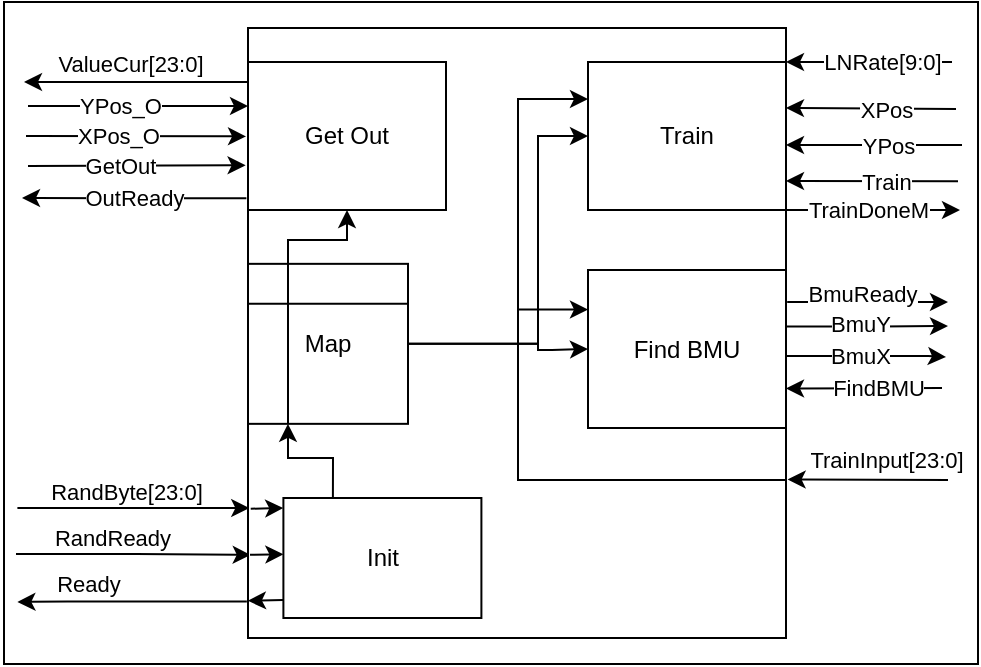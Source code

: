 <mxfile version="14.1.8" type="device"><diagram id="httVquVvYtIUEY6AUzRY" name="Sayfa -1"><mxGraphModel dx="865" dy="506" grid="0" gridSize="10" guides="1" tooltips="1" connect="1" arrows="1" fold="1" page="1" pageScale="1" pageWidth="827" pageHeight="1169" math="0" shadow="0"><root><mxCell id="0"/><mxCell id="1" parent="0"/><mxCell id="joE27stAdQ4RXgMGmo8S-61" value="" style="rounded=0;whiteSpace=wrap;html=1;" vertex="1" parent="1"><mxGeometry x="175" y="252" width="487" height="331" as="geometry"/></mxCell><mxCell id="joE27stAdQ4RXgMGmo8S-1" style="edgeStyle=orthogonalEdgeStyle;rounded=0;orthogonalLoop=1;jettySize=auto;html=1;entryX=-0.001;entryY=0.16;entryDx=0;entryDy=0;entryPerimeter=0;" edge="1" parent="1"><mxGeometry relative="1" as="geometry"><Array as="points"><mxPoint x="182" y="505.08"/><mxPoint x="182" y="505.08"/></Array><mxPoint x="181.7" y="505" as="sourcePoint"/><mxPoint x="297.637" y="505.034" as="targetPoint"/></mxGeometry></mxCell><mxCell id="joE27stAdQ4RXgMGmo8S-2" value="RandByte[23:0]" style="edgeLabel;html=1;align=center;verticalAlign=middle;resizable=0;points=[];" vertex="1" connectable="0" parent="joE27stAdQ4RXgMGmo8S-1"><mxGeometry x="-0.306" y="-2" relative="1" as="geometry"><mxPoint x="13.72" y="-10.01" as="offset"/></mxGeometry></mxCell><mxCell id="joE27stAdQ4RXgMGmo8S-3" style="edgeStyle=orthogonalEdgeStyle;rounded=0;orthogonalLoop=1;jettySize=auto;html=1;entryX=0.001;entryY=0.268;entryDx=0;entryDy=0;entryPerimeter=0;" edge="1" parent="1"><mxGeometry relative="1" as="geometry"><Array as="points"><mxPoint x="241" y="527.99"/></Array><mxPoint x="181" y="527.99" as="sourcePoint"/><mxPoint x="298.363" y="528.464" as="targetPoint"/></mxGeometry></mxCell><mxCell id="joE27stAdQ4RXgMGmo8S-4" value="RandReady" style="edgeLabel;html=1;align=center;verticalAlign=middle;resizable=0;points=[];" vertex="1" connectable="0" parent="joE27stAdQ4RXgMGmo8S-3"><mxGeometry x="-0.661" y="-1" relative="1" as="geometry"><mxPoint x="27.7" y="-9.0" as="offset"/></mxGeometry></mxCell><mxCell id="joE27stAdQ4RXgMGmo8S-5" style="edgeStyle=orthogonalEdgeStyle;rounded=0;orthogonalLoop=1;jettySize=auto;html=1;exitX=0;exitY=0.135;exitDx=0;exitDy=0;exitPerimeter=0;" edge="1" parent="1" source="joE27stAdQ4RXgMGmo8S-44"><mxGeometry relative="1" as="geometry"><mxPoint x="154.988" y="282.0" as="sourcePoint"/><mxPoint x="185" y="292" as="targetPoint"/></mxGeometry></mxCell><mxCell id="joE27stAdQ4RXgMGmo8S-6" value="ValueCur[23:0]" style="edgeLabel;html=1;align=center;verticalAlign=middle;resizable=0;points=[];" vertex="1" connectable="0" parent="joE27stAdQ4RXgMGmo8S-5"><mxGeometry x="0.209" y="1" relative="1" as="geometry"><mxPoint x="8.24" y="-11" as="offset"/></mxGeometry></mxCell><mxCell id="joE27stAdQ4RXgMGmo8S-7" style="edgeStyle=orthogonalEdgeStyle;rounded=0;orthogonalLoop=1;jettySize=auto;html=1;exitX=1;exitY=0.5;exitDx=0;exitDy=0;" edge="1" parent="1"><mxGeometry relative="1" as="geometry"><mxPoint x="566" y="429.0" as="sourcePoint"/><mxPoint x="646" y="429.5" as="targetPoint"/><Array as="points"><mxPoint x="637" y="428.5"/></Array></mxGeometry></mxCell><mxCell id="joE27stAdQ4RXgMGmo8S-8" value="BmuX" style="edgeLabel;html=1;align=center;verticalAlign=middle;resizable=0;points=[];rotation=0;" vertex="1" connectable="0" parent="joE27stAdQ4RXgMGmo8S-7"><mxGeometry x="-0.174" y="2" relative="1" as="geometry"><mxPoint x="3.94" y="2.0" as="offset"/></mxGeometry></mxCell><mxCell id="joE27stAdQ4RXgMGmo8S-9" style="edgeStyle=orthogonalEdgeStyle;rounded=0;orthogonalLoop=1;jettySize=auto;html=1;exitX=-0.003;exitY=0.264;exitDx=0;exitDy=0;exitPerimeter=0;" edge="1" parent="1"><mxGeometry relative="1" as="geometry"><mxPoint x="296.193" y="350.122" as="sourcePoint"/><mxPoint x="184" y="350" as="targetPoint"/><Array as="points"><mxPoint x="232" y="350"/><mxPoint x="232" y="350"/></Array></mxGeometry></mxCell><mxCell id="joE27stAdQ4RXgMGmo8S-10" value="OutReady" style="edgeLabel;html=1;align=center;verticalAlign=middle;resizable=0;points=[];rotation=0;" vertex="1" connectable="0" parent="joE27stAdQ4RXgMGmo8S-9"><mxGeometry x="0.184" y="-1" relative="1" as="geometry"><mxPoint x="10.21" y="0.98" as="offset"/></mxGeometry></mxCell><mxCell id="joE27stAdQ4RXgMGmo8S-11" value="" style="rounded=0;whiteSpace=wrap;html=1;" vertex="1" parent="1"><mxGeometry x="297" y="265" width="269" height="305" as="geometry"/></mxCell><mxCell id="joE27stAdQ4RXgMGmo8S-12" style="edgeStyle=orthogonalEdgeStyle;rounded=0;orthogonalLoop=1;jettySize=auto;html=1;exitX=0.998;exitY=0.357;exitDx=0;exitDy=0;exitPerimeter=0;" edge="1" parent="1" source="joE27stAdQ4RXgMGmo8S-42"><mxGeometry relative="1" as="geometry"><mxPoint x="651.95" y="475.42" as="sourcePoint"/><mxPoint x="647" y="414" as="targetPoint"/><Array as="points"><mxPoint x="614" y="414"/><mxPoint x="635" y="414"/></Array></mxGeometry></mxCell><mxCell id="joE27stAdQ4RXgMGmo8S-13" value="BmuY" style="edgeLabel;html=1;align=center;verticalAlign=middle;resizable=0;points=[];rotation=0;" vertex="1" connectable="0" parent="joE27stAdQ4RXgMGmo8S-12"><mxGeometry x="-0.174" y="2" relative="1" as="geometry"><mxPoint x="2.99" y="0.7" as="offset"/></mxGeometry></mxCell><mxCell id="joE27stAdQ4RXgMGmo8S-14" style="edgeStyle=orthogonalEdgeStyle;rounded=0;orthogonalLoop=1;jettySize=auto;html=1;exitX=-0.001;exitY=0.946;exitDx=0;exitDy=0;exitPerimeter=0;" edge="1" parent="1"><mxGeometry relative="1" as="geometry"><mxPoint x="296.431" y="551.74" as="sourcePoint"/><mxPoint x="181.7" y="552" as="targetPoint"/><Array as="points"><mxPoint x="206.7" y="552"/></Array></mxGeometry></mxCell><mxCell id="joE27stAdQ4RXgMGmo8S-15" value="Ready" style="edgeLabel;html=1;align=center;verticalAlign=middle;resizable=0;points=[];rotation=0;" vertex="1" connectable="0" parent="joE27stAdQ4RXgMGmo8S-14"><mxGeometry x="0.184" y="-1" relative="1" as="geometry"><mxPoint x="-11.86" y="-7.71" as="offset"/></mxGeometry></mxCell><mxCell id="joE27stAdQ4RXgMGmo8S-16" style="edgeStyle=orthogonalEdgeStyle;rounded=0;orthogonalLoop=1;jettySize=auto;html=1;exitX=1;exitY=1;exitDx=0;exitDy=0;" edge="1" parent="1" source="joE27stAdQ4RXgMGmo8S-43"><mxGeometry relative="1" as="geometry"><mxPoint x="672.9" y="421.16" as="sourcePoint"/><mxPoint x="653" y="356" as="targetPoint"/><Array as="points"><mxPoint x="635" y="356"/><mxPoint x="635" y="356"/></Array></mxGeometry></mxCell><mxCell id="joE27stAdQ4RXgMGmo8S-17" value="TrainDoneM" style="edgeLabel;html=1;align=center;verticalAlign=middle;resizable=0;points=[];rotation=0;" vertex="1" connectable="0" parent="joE27stAdQ4RXgMGmo8S-16"><mxGeometry x="0.184" y="-1" relative="1" as="geometry"><mxPoint x="-10.41" y="-1.03" as="offset"/></mxGeometry></mxCell><mxCell id="joE27stAdQ4RXgMGmo8S-18" style="edgeStyle=orthogonalEdgeStyle;rounded=0;orthogonalLoop=1;jettySize=auto;html=1;exitX=1.006;exitY=0.203;exitDx=0;exitDy=0;exitPerimeter=0;" edge="1" parent="1" source="joE27stAdQ4RXgMGmo8S-42"><mxGeometry relative="1" as="geometry"><mxPoint x="637.9" y="476.08" as="sourcePoint"/><mxPoint x="647" y="402" as="targetPoint"/><Array as="points"/></mxGeometry></mxCell><mxCell id="joE27stAdQ4RXgMGmo8S-19" value="BmuReady" style="edgeLabel;html=1;align=center;verticalAlign=middle;resizable=0;points=[];rotation=0;" vertex="1" connectable="0" parent="joE27stAdQ4RXgMGmo8S-18"><mxGeometry x="0.184" y="-1" relative="1" as="geometry"><mxPoint x="-10.21" y="-5.72" as="offset"/></mxGeometry></mxCell><mxCell id="joE27stAdQ4RXgMGmo8S-20" value="" style="endArrow=classic;html=1;entryX=1;entryY=0.25;entryDx=0;entryDy=0;" edge="1" parent="1"><mxGeometry width="50" height="50" relative="1" as="geometry"><mxPoint x="651" y="305.5" as="sourcePoint"/><mxPoint x="566" y="305" as="targetPoint"/></mxGeometry></mxCell><mxCell id="joE27stAdQ4RXgMGmo8S-21" value="XPos" style="edgeLabel;html=1;align=center;verticalAlign=middle;resizable=0;points=[];rotation=0;" vertex="1" connectable="0" parent="joE27stAdQ4RXgMGmo8S-20"><mxGeometry x="-0.162" relative="1" as="geometry"><mxPoint as="offset"/></mxGeometry></mxCell><mxCell id="joE27stAdQ4RXgMGmo8S-22" value="" style="endArrow=classic;html=1;entryX=1;entryY=0.5;entryDx=0;entryDy=0;" edge="1" parent="1"><mxGeometry width="50" height="50" relative="1" as="geometry"><mxPoint x="654" y="323.5" as="sourcePoint"/><mxPoint x="566" y="323.5" as="targetPoint"/></mxGeometry></mxCell><mxCell id="joE27stAdQ4RXgMGmo8S-23" value="YPos" style="edgeLabel;html=1;align=center;verticalAlign=middle;resizable=0;points=[];rotation=0;" vertex="1" connectable="0" parent="joE27stAdQ4RXgMGmo8S-22"><mxGeometry x="-0.162" relative="1" as="geometry"><mxPoint as="offset"/></mxGeometry></mxCell><mxCell id="joE27stAdQ4RXgMGmo8S-24" value="" style="endArrow=classic;html=1;entryX=-0.01;entryY=0.408;entryDx=0;entryDy=0;entryPerimeter=0;" edge="1" parent="1"><mxGeometry width="50" height="50" relative="1" as="geometry"><mxPoint x="186" y="319" as="sourcePoint"/><mxPoint x="296.01" y="319.192" as="targetPoint"/></mxGeometry></mxCell><mxCell id="joE27stAdQ4RXgMGmo8S-25" value="XPos_O" style="edgeLabel;html=1;align=center;verticalAlign=middle;resizable=0;points=[];rotation=0;" vertex="1" connectable="0" parent="joE27stAdQ4RXgMGmo8S-24"><mxGeometry x="-0.162" relative="1" as="geometry"><mxPoint as="offset"/></mxGeometry></mxCell><mxCell id="joE27stAdQ4RXgMGmo8S-26" value="" style="endArrow=classic;html=1;entryX=0;entryY=0.203;entryDx=0;entryDy=0;entryPerimeter=0;" edge="1" parent="1"><mxGeometry width="50" height="50" relative="1" as="geometry"><mxPoint x="187" y="304" as="sourcePoint"/><mxPoint x="297" y="304.022" as="targetPoint"/></mxGeometry></mxCell><mxCell id="joE27stAdQ4RXgMGmo8S-27" value="YPos_O" style="edgeLabel;html=1;align=center;verticalAlign=middle;resizable=0;points=[];rotation=0;" vertex="1" connectable="0" parent="joE27stAdQ4RXgMGmo8S-26"><mxGeometry x="-0.162" relative="1" as="geometry"><mxPoint as="offset"/></mxGeometry></mxCell><mxCell id="joE27stAdQ4RXgMGmo8S-28" value="" style="endArrow=classic;html=1;entryX=1;entryY=0;entryDx=0;entryDy=0;" edge="1" parent="1" target="joE27stAdQ4RXgMGmo8S-43"><mxGeometry width="50" height="50" relative="1" as="geometry"><mxPoint x="649" y="282" as="sourcePoint"/><mxPoint x="683.002" y="242.85" as="targetPoint"/></mxGeometry></mxCell><mxCell id="joE27stAdQ4RXgMGmo8S-29" value="LNRate[9:0]" style="edgeLabel;html=1;align=center;verticalAlign=middle;resizable=0;points=[];rotation=0;" vertex="1" connectable="0" parent="joE27stAdQ4RXgMGmo8S-28"><mxGeometry x="-0.162" relative="1" as="geometry"><mxPoint as="offset"/></mxGeometry></mxCell><mxCell id="joE27stAdQ4RXgMGmo8S-30" value="" style="endArrow=classic;html=1;entryX=1;entryY=0.75;entryDx=0;entryDy=0;" edge="1" parent="1" target="joE27stAdQ4RXgMGmo8S-42"><mxGeometry width="50" height="50" relative="1" as="geometry"><mxPoint x="644" y="445" as="sourcePoint"/><mxPoint x="661.002" y="513.85" as="targetPoint"/></mxGeometry></mxCell><mxCell id="joE27stAdQ4RXgMGmo8S-31" value="FindBMU" style="edgeLabel;html=1;align=center;verticalAlign=middle;resizable=0;points=[];rotation=0;" vertex="1" connectable="0" parent="joE27stAdQ4RXgMGmo8S-30"><mxGeometry x="-0.162" relative="1" as="geometry"><mxPoint as="offset"/></mxGeometry></mxCell><mxCell id="joE27stAdQ4RXgMGmo8S-32" value="" style="endArrow=classic;html=1;entryX=1;entryY=0.25;entryDx=0;entryDy=0;" edge="1" parent="1"><mxGeometry width="50" height="50" relative="1" as="geometry"><mxPoint x="652" y="341.61" as="sourcePoint"/><mxPoint x="566" y="341.498" as="targetPoint"/></mxGeometry></mxCell><mxCell id="joE27stAdQ4RXgMGmo8S-33" value="Train" style="edgeLabel;html=1;align=center;verticalAlign=middle;resizable=0;points=[];rotation=0;" vertex="1" connectable="0" parent="joE27stAdQ4RXgMGmo8S-32"><mxGeometry x="-0.162" relative="1" as="geometry"><mxPoint as="offset"/></mxGeometry></mxCell><mxCell id="joE27stAdQ4RXgMGmo8S-34" value="" style="endArrow=classic;html=1;entryX=1.003;entryY=0.74;entryDx=0;entryDy=0;entryPerimeter=0;" edge="1" parent="1" target="joE27stAdQ4RXgMGmo8S-11"><mxGeometry width="50" height="50" relative="1" as="geometry"><mxPoint x="647" y="491" as="sourcePoint"/><mxPoint x="639.002" y="555.85" as="targetPoint"/></mxGeometry></mxCell><mxCell id="joE27stAdQ4RXgMGmo8S-35" value="TrainInput[23:0]" style="edgeLabel;html=1;align=center;verticalAlign=middle;resizable=0;points=[];rotation=0;" vertex="1" connectable="0" parent="joE27stAdQ4RXgMGmo8S-34"><mxGeometry x="-0.162" relative="1" as="geometry"><mxPoint x="1.79" y="-9.98" as="offset"/></mxGeometry></mxCell><mxCell id="joE27stAdQ4RXgMGmo8S-36" value="" style="endArrow=classic;html=1;entryX=-0.012;entryY=0.603;entryDx=0;entryDy=0;entryPerimeter=0;" edge="1" parent="1"><mxGeometry width="50" height="50" relative="1" as="geometry"><mxPoint x="187" y="334" as="sourcePoint"/><mxPoint x="295.812" y="333.622" as="targetPoint"/></mxGeometry></mxCell><mxCell id="joE27stAdQ4RXgMGmo8S-37" value="GetOut" style="edgeLabel;html=1;align=center;verticalAlign=middle;resizable=0;points=[];rotation=0;" vertex="1" connectable="0" parent="joE27stAdQ4RXgMGmo8S-36"><mxGeometry x="-0.162" relative="1" as="geometry"><mxPoint as="offset"/></mxGeometry></mxCell><mxCell id="joE27stAdQ4RXgMGmo8S-53" style="edgeStyle=orthogonalEdgeStyle;rounded=0;orthogonalLoop=1;jettySize=auto;html=1;exitX=0.25;exitY=0;exitDx=0;exitDy=0;entryX=0.5;entryY=1;entryDx=0;entryDy=0;" edge="1" parent="1" source="joE27stAdQ4RXgMGmo8S-40" target="joE27stAdQ4RXgMGmo8S-44"><mxGeometry relative="1" as="geometry"><Array as="points"><mxPoint x="317" y="371"/><mxPoint x="347" y="371"/></Array></mxGeometry></mxCell><mxCell id="7zSgc-5aiU08W5NFRxHs-1" style="edgeStyle=orthogonalEdgeStyle;rounded=0;orthogonalLoop=1;jettySize=auto;html=1;exitX=1;exitY=0.5;exitDx=0;exitDy=0;entryX=0;entryY=0.5;entryDx=0;entryDy=0;" edge="1" parent="1" source="joE27stAdQ4RXgMGmo8S-40" target="joE27stAdQ4RXgMGmo8S-42"><mxGeometry relative="1" as="geometry"><Array as="points"><mxPoint x="442" y="423"/><mxPoint x="442" y="426"/><mxPoint x="449" y="426"/></Array></mxGeometry></mxCell><mxCell id="7zSgc-5aiU08W5NFRxHs-3" style="edgeStyle=orthogonalEdgeStyle;rounded=0;orthogonalLoop=1;jettySize=auto;html=1;exitX=1;exitY=0.5;exitDx=0;exitDy=0;entryX=0;entryY=0.5;entryDx=0;entryDy=0;" edge="1" parent="1" source="joE27stAdQ4RXgMGmo8S-40" target="joE27stAdQ4RXgMGmo8S-43"><mxGeometry relative="1" as="geometry"><Array as="points"><mxPoint x="442" y="423"/><mxPoint x="442" y="319"/></Array></mxGeometry></mxCell><mxCell id="joE27stAdQ4RXgMGmo8S-40" value="Map" style="shape=internalStorage;whiteSpace=wrap;html=1;backgroundOutline=1;" vertex="1" parent="1"><mxGeometry x="297" y="382.92" width="80" height="80" as="geometry"/></mxCell><mxCell id="joE27stAdQ4RXgMGmo8S-48" style="edgeStyle=orthogonalEdgeStyle;rounded=0;orthogonalLoop=1;jettySize=auto;html=1;exitX=0.25;exitY=0;exitDx=0;exitDy=0;entryX=0.25;entryY=1;entryDx=0;entryDy=0;" edge="1" parent="1" source="joE27stAdQ4RXgMGmo8S-41" target="joE27stAdQ4RXgMGmo8S-40"><mxGeometry relative="1" as="geometry"/></mxCell><mxCell id="joE27stAdQ4RXgMGmo8S-41" value="Init" style="rounded=0;whiteSpace=wrap;html=1;" vertex="1" parent="1"><mxGeometry x="314.7" y="500" width="99" height="60" as="geometry"/></mxCell><mxCell id="joE27stAdQ4RXgMGmo8S-42" value="Find BMU" style="rounded=0;whiteSpace=wrap;html=1;" vertex="1" parent="1"><mxGeometry x="467" y="386" width="99" height="79" as="geometry"/></mxCell><mxCell id="joE27stAdQ4RXgMGmo8S-43" value="Train" style="rounded=0;whiteSpace=wrap;html=1;" vertex="1" parent="1"><mxGeometry x="467" y="282" width="99" height="74" as="geometry"/></mxCell><mxCell id="joE27stAdQ4RXgMGmo8S-44" value="Get Out" style="rounded=0;whiteSpace=wrap;html=1;" vertex="1" parent="1"><mxGeometry x="297" y="282" width="99" height="74" as="geometry"/></mxCell><mxCell id="joE27stAdQ4RXgMGmo8S-45" value="" style="endArrow=classic;html=1;exitX=0.001;exitY=0.161;exitDx=0;exitDy=0;exitPerimeter=0;entryX=-0.004;entryY=0.182;entryDx=0;entryDy=0;entryPerimeter=0;" edge="1" parent="1"><mxGeometry width="50" height="50" relative="1" as="geometry"><mxPoint x="298.363" y="505.372" as="sourcePoint"/><mxPoint x="314.604" y="505" as="targetPoint"/></mxGeometry></mxCell><mxCell id="joE27stAdQ4RXgMGmo8S-46" value="" style="endArrow=classic;html=1;exitX=0.001;exitY=0.161;exitDx=0;exitDy=0;exitPerimeter=0;entryX=-0.003;entryY=0.786;entryDx=0;entryDy=0;entryPerimeter=0;" edge="1" parent="1"><mxGeometry width="50" height="50" relative="1" as="geometry"><mxPoint x="298.003" y="528.362" as="sourcePoint"/><mxPoint x="314.703" y="528.15" as="targetPoint"/></mxGeometry></mxCell><mxCell id="joE27stAdQ4RXgMGmo8S-51" value="" style="endArrow=classic;html=1;exitX=-0.002;exitY=0.85;exitDx=0;exitDy=0;exitPerimeter=0;entryX=0.001;entryY=0.945;entryDx=0;entryDy=0;entryPerimeter=0;" edge="1" parent="1" source="joE27stAdQ4RXgMGmo8S-41"><mxGeometry width="50" height="50" relative="1" as="geometry"><mxPoint x="325.7" y="546" as="sourcePoint"/><mxPoint x="296.969" y="551.402" as="targetPoint"/></mxGeometry></mxCell><mxCell id="joE27stAdQ4RXgMGmo8S-54" style="edgeStyle=orthogonalEdgeStyle;rounded=0;orthogonalLoop=1;jettySize=auto;html=1;entryX=0;entryY=0.25;entryDx=0;entryDy=0;exitX=1;exitY=0.75;exitDx=0;exitDy=0;" edge="1" parent="1" source="joE27stAdQ4RXgMGmo8S-11" target="joE27stAdQ4RXgMGmo8S-43"><mxGeometry relative="1" as="geometry"><mxPoint x="432" y="490" as="sourcePoint"/><Array as="points"><mxPoint x="432" y="491"/><mxPoint x="432" y="301"/></Array></mxGeometry></mxCell><mxCell id="joE27stAdQ4RXgMGmo8S-56" style="edgeStyle=orthogonalEdgeStyle;rounded=0;orthogonalLoop=1;jettySize=auto;html=1;exitX=1;exitY=0.75;exitDx=0;exitDy=0;entryX=0;entryY=0.25;entryDx=0;entryDy=0;" edge="1" parent="1" source="joE27stAdQ4RXgMGmo8S-11" target="joE27stAdQ4RXgMGmo8S-42"><mxGeometry relative="1" as="geometry"><Array as="points"><mxPoint x="432" y="491"/><mxPoint x="432" y="406"/></Array></mxGeometry></mxCell></root></mxGraphModel></diagram></mxfile>